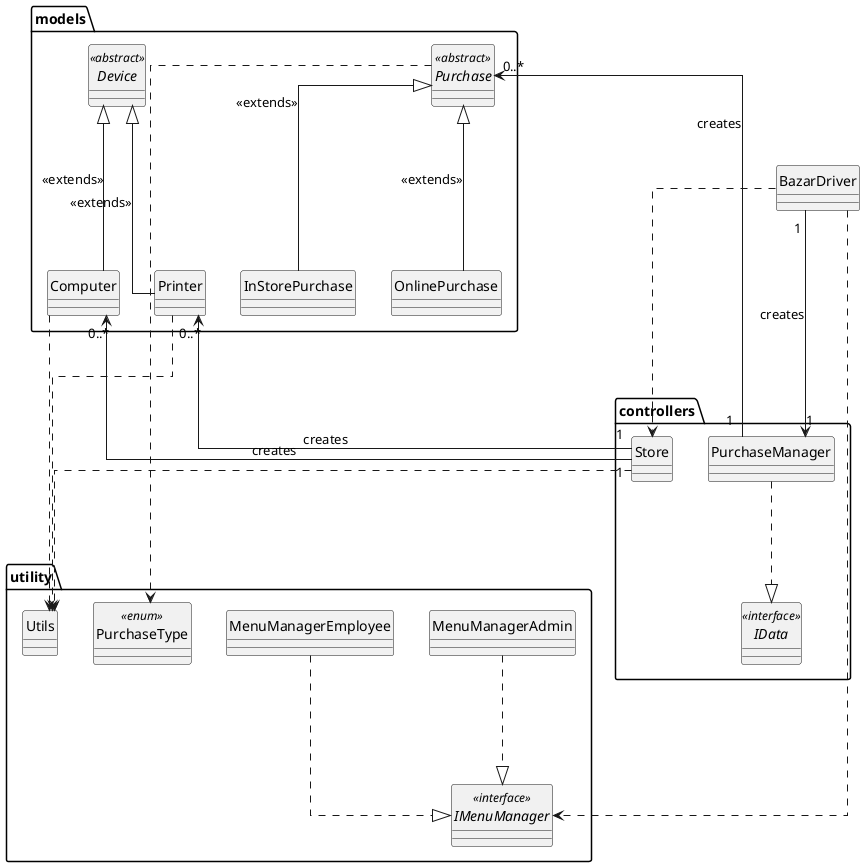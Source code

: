 @startuml

skinparam linetype ortho
hide circle

class BazarDriver

package controllers {
    class Store

    class PurchaseManager

    interface IData <<interface>>
}

package models {
    abstract class Device <<abstract>>

    class Printer

    class Computer

    abstract class Purchase <<abstract>>

    class InStorePurchase

    class OnlinePurchase
}

package utility {
    class MenuManagerAdmin
    class MenuManagerEmployee
    interface IMenuManager <<interface>>

    class Utils

    enum PurchaseType <<enum>>
}


' === Associations ===

' Store creates Printer & Computer
Printer "0..*" <--- "1" Store : creates
Computer "0..*" <--- "1" Store : creates

' BazarDriver creates an instance of PurchaseManager
BazarDriver "1" ---> "1" PurchaseManager : creates

' PurchaseManager creates Purchase's
PurchaseManager "1" --> "0..*" Purchase : creates

' === Dependencies ===

' Printers uses Utils
Printer ...> Utils
' Computer uses Utils
Computer ...>  Utils
' Store uses Utils
Store ...> Utils

' BazarDriver creates an instance of Store
BazarDriver ....> Store
' BazarDriver creates an instance of IMenuManager
BazarDriver ....> IMenuManager

' Purchase depends on PurchaseType
Purchase ...> PurchaseType

' === Realisations ===

' IMenuManager is realized by IMenuManager
MenuManagerAdmin ...|> IMenuManager
' IMenuManager is realized by MenuManagerEmployee
MenuManagerEmployee ...|> IMenuManager

' IData is realized by PurchaseManager
PurchaseManager ...|> IData


' --- Generalisations ---

' Printer & Computer are generalised by Device
Printer --u-|> Device : <<extends>>
Computer --u-|> Device : <<extends>>

' OnlinePurchase and InStorePurchase are generalised by Purchase
OnlinePurchase --u-|> Purchase : <<extends>>
InStorePurchase --u-|> Purchase : <<extends>>



@enduml